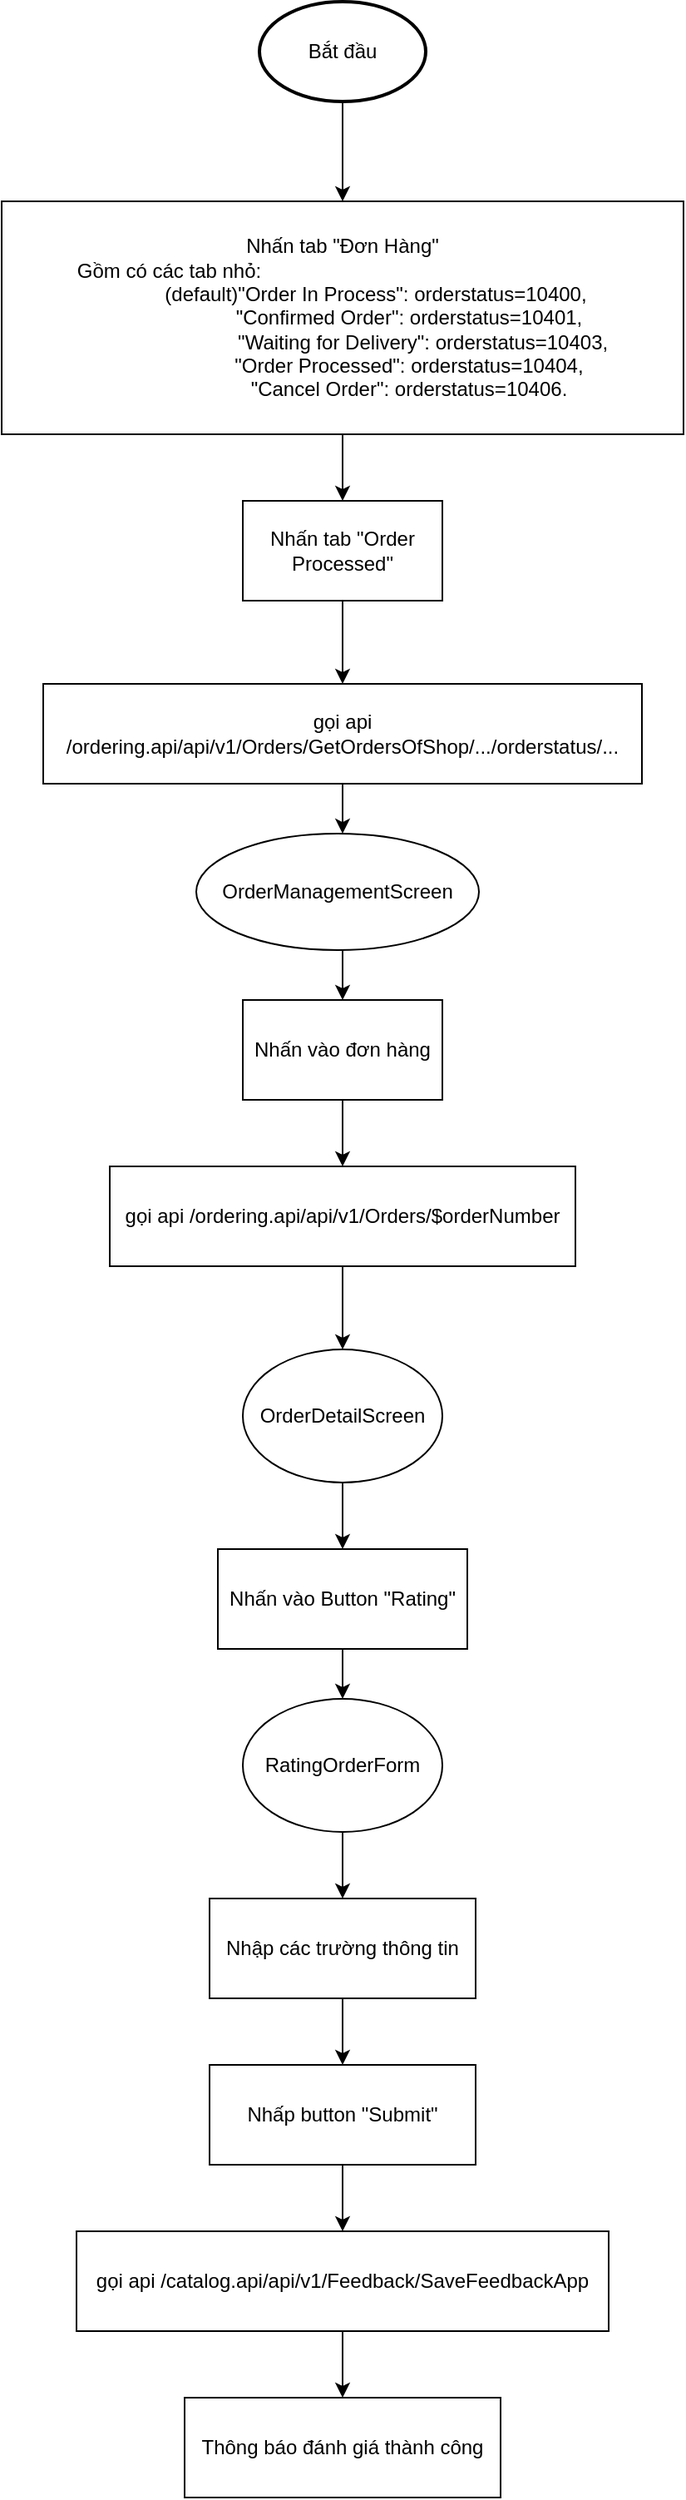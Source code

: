 <mxfile version="14.7.3" type="github" pages="5">
  <diagram id="C5RBs43oDa-KdzZeNtuy" name="Flowchart">
    <mxGraphModel dx="1038" dy="579" grid="1" gridSize="10" guides="1" tooltips="1" connect="1" arrows="1" fold="1" page="1" pageScale="1" pageWidth="827" pageHeight="1169" math="0" shadow="0">
      <root>
        <mxCell id="WIyWlLk6GJQsqaUBKTNV-0" />
        <mxCell id="WIyWlLk6GJQsqaUBKTNV-1" parent="WIyWlLk6GJQsqaUBKTNV-0" />
        <mxCell id="60__LU3BUfGossuBuQVd-52" style="edgeStyle=orthogonalEdgeStyle;rounded=0;orthogonalLoop=1;jettySize=auto;html=1;" parent="WIyWlLk6GJQsqaUBKTNV-1" source="60__LU3BUfGossuBuQVd-1" target="60__LU3BUfGossuBuQVd-51" edge="1">
          <mxGeometry relative="1" as="geometry">
            <mxPoint x="300" y="320" as="sourcePoint" />
          </mxGeometry>
        </mxCell>
        <mxCell id="60__LU3BUfGossuBuQVd-1" value="&lt;div&gt;&lt;span&gt;Nhấn tab &quot;Đơn Hàng&quot;&lt;/span&gt;&lt;/div&gt;&lt;div style=&quot;text-align: left&quot;&gt;&lt;span&gt;Gồm có các tab nhỏ:&amp;nbsp;&lt;/span&gt;&lt;/div&gt;&lt;blockquote style=&quot;margin: 0 0 0 40px ; border: none ; padding: 0px&quot;&gt;&lt;div style=&quot;text-align: center&quot;&gt;(default)&quot;Order In Process&quot;: orderstatus=10400,&lt;/div&gt;&lt;/blockquote&gt;&lt;blockquote style=&quot;margin: 0 0 0 40px ; border: none ; padding: 0px&quot;&gt;&lt;blockquote style=&quot;margin: 0 0 0 40px ; border: none ; padding: 0px&quot;&gt;&lt;span&gt;&quot;Confirmed Order&quot;:&amp;nbsp;&lt;/span&gt;&lt;span&gt;orderstatus=10401,&lt;/span&gt;&lt;/blockquote&gt;&lt;/blockquote&gt;&lt;blockquote style=&quot;margin: 0 0 0 40px ; border: none ; padding: 0px&quot;&gt;&lt;blockquote style=&quot;margin: 0 0 0 40px ; border: none ; padding: 0px&quot;&gt;&lt;span&gt;&amp;nbsp; &amp;nbsp; &amp;nbsp;&quot;Waiting for Delivery&quot;:&amp;nbsp;&lt;/span&gt;&lt;span&gt;orderstatus=10403,&lt;/span&gt;&lt;/blockquote&gt;&lt;/blockquote&gt;&lt;blockquote style=&quot;margin: 0 0 0 40px ; border: none ; padding: 0px&quot;&gt;&lt;blockquote style=&quot;margin: 0 0 0 40px ; border: none ; padding: 0px&quot;&gt;&lt;span&gt;&quot;&lt;/span&gt;Order Processed&lt;span&gt;&quot;:&amp;nbsp;&lt;/span&gt;&lt;span&gt;orderstatus=10404,&lt;/span&gt;&lt;br&gt;&lt;/blockquote&gt;&lt;blockquote style=&quot;margin: 0 0 0 40px ; border: none ; padding: 0px&quot;&gt;&lt;span&gt;&quot;&lt;/span&gt;Cancel Order&lt;span&gt;&quot;:&amp;nbsp;&lt;/span&gt;&lt;span&gt;orderstatus=10406.&lt;/span&gt;&lt;br&gt;&lt;/blockquote&gt;&lt;/blockquote&gt;" style="rounded=0;whiteSpace=wrap;html=1;fontSize=12;glass=0;strokeWidth=1;shadow=0;" parent="WIyWlLk6GJQsqaUBKTNV-1" vertex="1">
          <mxGeometry x="195" y="140" width="410" height="140" as="geometry" />
        </mxCell>
        <mxCell id="60__LU3BUfGossuBuQVd-2" style="edgeStyle=orthogonalEdgeStyle;rounded=0;orthogonalLoop=1;jettySize=auto;html=1;entryX=0.5;entryY=0;entryDx=0;entryDy=0;" parent="WIyWlLk6GJQsqaUBKTNV-1" source="60__LU3BUfGossuBuQVd-3" target="60__LU3BUfGossuBuQVd-1" edge="1">
          <mxGeometry relative="1" as="geometry" />
        </mxCell>
        <mxCell id="60__LU3BUfGossuBuQVd-3" value="Bắt đầu" style="strokeWidth=2;html=1;shape=mxgraph.flowchart.start_1;whiteSpace=wrap;" parent="WIyWlLk6GJQsqaUBKTNV-1" vertex="1">
          <mxGeometry x="350" y="20" width="100" height="60" as="geometry" />
        </mxCell>
        <mxCell id="60__LU3BUfGossuBuQVd-73" value="" style="edgeStyle=orthogonalEdgeStyle;rounded=0;orthogonalLoop=1;jettySize=auto;html=1;" parent="WIyWlLk6GJQsqaUBKTNV-1" source="60__LU3BUfGossuBuQVd-51" target="60__LU3BUfGossuBuQVd-69" edge="1">
          <mxGeometry relative="1" as="geometry" />
        </mxCell>
        <mxCell id="60__LU3BUfGossuBuQVd-51" value="Nhấn tab &quot;Order Processed&quot;" style="rounded=0;whiteSpace=wrap;html=1;" parent="WIyWlLk6GJQsqaUBKTNV-1" vertex="1">
          <mxGeometry x="340" y="320" width="120" height="60" as="geometry" />
        </mxCell>
        <mxCell id="60__LU3BUfGossuBuQVd-64" style="edgeStyle=orthogonalEdgeStyle;rounded=0;orthogonalLoop=1;jettySize=auto;html=1;" parent="WIyWlLk6GJQsqaUBKTNV-1" source="60__LU3BUfGossuBuQVd-72" target="60__LU3BUfGossuBuQVd-67" edge="1">
          <mxGeometry relative="1" as="geometry">
            <mxPoint x="400" y="590" as="sourcePoint" />
            <Array as="points">
              <mxPoint x="400" y="600" />
              <mxPoint x="400" y="600" />
            </Array>
          </mxGeometry>
        </mxCell>
        <mxCell id="60__LU3BUfGossuBuQVd-75" value="" style="edgeStyle=orthogonalEdgeStyle;rounded=0;orthogonalLoop=1;jettySize=auto;html=1;" parent="WIyWlLk6GJQsqaUBKTNV-1" source="60__LU3BUfGossuBuQVd-65" target="60__LU3BUfGossuBuQVd-74" edge="1">
          <mxGeometry relative="1" as="geometry" />
        </mxCell>
        <mxCell id="60__LU3BUfGossuBuQVd-65" value="OrderDetailScreen" style="ellipse;whiteSpace=wrap;html=1;rounded=0;" parent="WIyWlLk6GJQsqaUBKTNV-1" vertex="1">
          <mxGeometry x="340" y="830" width="120" height="80" as="geometry" />
        </mxCell>
        <mxCell id="60__LU3BUfGossuBuQVd-66" value="" style="edgeStyle=orthogonalEdgeStyle;rounded=0;orthogonalLoop=1;jettySize=auto;html=1;" parent="WIyWlLk6GJQsqaUBKTNV-1" source="60__LU3BUfGossuBuQVd-67" target="60__LU3BUfGossuBuQVd-71" edge="1">
          <mxGeometry relative="1" as="geometry" />
        </mxCell>
        <mxCell id="60__LU3BUfGossuBuQVd-67" value="Nhấn vào đơn hàng" style="rounded=0;whiteSpace=wrap;html=1;" parent="WIyWlLk6GJQsqaUBKTNV-1" vertex="1">
          <mxGeometry x="340" y="620" width="120" height="60" as="geometry" />
        </mxCell>
        <mxCell id="60__LU3BUfGossuBuQVd-68" value="" style="edgeStyle=orthogonalEdgeStyle;rounded=0;orthogonalLoop=1;jettySize=auto;html=1;" parent="WIyWlLk6GJQsqaUBKTNV-1" source="60__LU3BUfGossuBuQVd-69" target="60__LU3BUfGossuBuQVd-72" edge="1">
          <mxGeometry relative="1" as="geometry">
            <mxPoint x="400" y="530" as="targetPoint" />
            <Array as="points">
              <mxPoint x="400" y="560" />
            </Array>
          </mxGeometry>
        </mxCell>
        <mxCell id="60__LU3BUfGossuBuQVd-69" value="gọi api /ordering.api/api/v1/Orders/GetOrdersOfShop/.../orderstatus/..." style="rounded=0;whiteSpace=wrap;html=1;" parent="WIyWlLk6GJQsqaUBKTNV-1" vertex="1">
          <mxGeometry x="220" y="430" width="360" height="60" as="geometry" />
        </mxCell>
        <mxCell id="60__LU3BUfGossuBuQVd-70" value="" style="edgeStyle=orthogonalEdgeStyle;rounded=0;orthogonalLoop=1;jettySize=auto;html=1;" parent="WIyWlLk6GJQsqaUBKTNV-1" source="60__LU3BUfGossuBuQVd-71" target="60__LU3BUfGossuBuQVd-65" edge="1">
          <mxGeometry relative="1" as="geometry" />
        </mxCell>
        <mxCell id="60__LU3BUfGossuBuQVd-71" value="gọi api&amp;nbsp;/ordering.api/api/v1/Orders/$orderNumber" style="rounded=0;whiteSpace=wrap;html=1;" parent="WIyWlLk6GJQsqaUBKTNV-1" vertex="1">
          <mxGeometry x="260" y="720" width="280" height="60" as="geometry" />
        </mxCell>
        <mxCell id="60__LU3BUfGossuBuQVd-72" value="OrderManagementScreen" style="ellipse;whiteSpace=wrap;html=1;rounded=0;" parent="WIyWlLk6GJQsqaUBKTNV-1" vertex="1">
          <mxGeometry x="312" y="520" width="170" height="70" as="geometry" />
        </mxCell>
        <mxCell id="60__LU3BUfGossuBuQVd-77" value="" style="edgeStyle=orthogonalEdgeStyle;rounded=0;orthogonalLoop=1;jettySize=auto;html=1;" parent="WIyWlLk6GJQsqaUBKTNV-1" source="60__LU3BUfGossuBuQVd-74" target="60__LU3BUfGossuBuQVd-76" edge="1">
          <mxGeometry relative="1" as="geometry" />
        </mxCell>
        <mxCell id="60__LU3BUfGossuBuQVd-74" value="Nhấn vào Button &quot;Rating&quot;" style="rounded=0;whiteSpace=wrap;html=1;" parent="WIyWlLk6GJQsqaUBKTNV-1" vertex="1">
          <mxGeometry x="325" y="950" width="150" height="60" as="geometry" />
        </mxCell>
        <mxCell id="60__LU3BUfGossuBuQVd-79" value="" style="edgeStyle=orthogonalEdgeStyle;rounded=0;orthogonalLoop=1;jettySize=auto;html=1;" parent="WIyWlLk6GJQsqaUBKTNV-1" source="60__LU3BUfGossuBuQVd-76" target="60__LU3BUfGossuBuQVd-78" edge="1">
          <mxGeometry relative="1" as="geometry" />
        </mxCell>
        <mxCell id="60__LU3BUfGossuBuQVd-76" value="RatingOrderForm" style="ellipse;whiteSpace=wrap;html=1;rounded=0;" parent="WIyWlLk6GJQsqaUBKTNV-1" vertex="1">
          <mxGeometry x="340" y="1040" width="120" height="80" as="geometry" />
        </mxCell>
        <mxCell id="60__LU3BUfGossuBuQVd-81" value="" style="edgeStyle=orthogonalEdgeStyle;rounded=0;orthogonalLoop=1;jettySize=auto;html=1;" parent="WIyWlLk6GJQsqaUBKTNV-1" source="60__LU3BUfGossuBuQVd-78" target="60__LU3BUfGossuBuQVd-80" edge="1">
          <mxGeometry relative="1" as="geometry" />
        </mxCell>
        <mxCell id="60__LU3BUfGossuBuQVd-78" value="Nhập các trường thông tin" style="rounded=0;whiteSpace=wrap;html=1;" parent="WIyWlLk6GJQsqaUBKTNV-1" vertex="1">
          <mxGeometry x="320" y="1160" width="160" height="60" as="geometry" />
        </mxCell>
        <mxCell id="60__LU3BUfGossuBuQVd-83" value="" style="edgeStyle=orthogonalEdgeStyle;rounded=0;orthogonalLoop=1;jettySize=auto;html=1;" parent="WIyWlLk6GJQsqaUBKTNV-1" source="60__LU3BUfGossuBuQVd-80" target="60__LU3BUfGossuBuQVd-82" edge="1">
          <mxGeometry relative="1" as="geometry" />
        </mxCell>
        <mxCell id="60__LU3BUfGossuBuQVd-80" value="Nhấp button &quot;Submit&quot;" style="rounded=0;whiteSpace=wrap;html=1;" parent="WIyWlLk6GJQsqaUBKTNV-1" vertex="1">
          <mxGeometry x="320" y="1260" width="160" height="60" as="geometry" />
        </mxCell>
        <mxCell id="J65CbOhysvYxfeT4PARO-1" value="" style="edgeStyle=orthogonalEdgeStyle;rounded=0;orthogonalLoop=1;jettySize=auto;html=1;" parent="WIyWlLk6GJQsqaUBKTNV-1" source="60__LU3BUfGossuBuQVd-82" target="J65CbOhysvYxfeT4PARO-2" edge="1">
          <mxGeometry relative="1" as="geometry">
            <mxPoint x="400" y="1460" as="targetPoint" />
          </mxGeometry>
        </mxCell>
        <mxCell id="60__LU3BUfGossuBuQVd-82" value="&lt;span&gt;gọi api&amp;nbsp;&lt;/span&gt;&lt;span&gt;/catalog.api/api/v1/Feedback/SaveFeedbackApp&lt;/span&gt;" style="rounded=0;whiteSpace=wrap;html=1;" parent="WIyWlLk6GJQsqaUBKTNV-1" vertex="1">
          <mxGeometry x="240" y="1360" width="320" height="60" as="geometry" />
        </mxCell>
        <mxCell id="J65CbOhysvYxfeT4PARO-2" value="Thông báo đánh giá thành công" style="rounded=0;whiteSpace=wrap;html=1;" parent="WIyWlLk6GJQsqaUBKTNV-1" vertex="1">
          <mxGeometry x="305" y="1460" width="190" height="60" as="geometry" />
        </mxCell>
      </root>
    </mxGraphModel>
  </diagram>
  <diagram id="l6bDCCdzM5hJF1AN1eoc" name="Order In Process">
    <mxGraphModel dx="1038" dy="579" grid="1" gridSize="10" guides="1" tooltips="1" connect="1" arrows="1" fold="1" page="1" pageScale="1" pageWidth="850" pageHeight="1100" math="0" shadow="0">
      <root>
        <mxCell id="thpWSUZuYwKy-XoUUXaO-0" />
        <mxCell id="thpWSUZuYwKy-XoUUXaO-1" parent="thpWSUZuYwKy-XoUUXaO-0" />
        <mxCell id="thpWSUZuYwKy-XoUUXaO-2" value="User" style="shape=umlLifeline;perimeter=lifelinePerimeter;container=1;collapsible=0;recursiveResize=0;rounded=0;shadow=0;strokeWidth=1;fillColor=#d5e8d4;strokeColor=#82b366;" parent="thpWSUZuYwKy-XoUUXaO-1" vertex="1">
          <mxGeometry x="80" y="80" width="100" height="400" as="geometry" />
        </mxCell>
        <mxCell id="thpWSUZuYwKy-XoUUXaO-3" value="" style="points=[];perimeter=orthogonalPerimeter;rounded=0;shadow=0;strokeWidth=1;fillColor=#d5e8d4;strokeColor=#82b366;" parent="thpWSUZuYwKy-XoUUXaO-2" vertex="1">
          <mxGeometry x="45" y="40" width="10" height="360" as="geometry" />
        </mxCell>
        <mxCell id="thpWSUZuYwKy-XoUUXaO-4" value="GUI" style="shape=umlLifeline;perimeter=lifelinePerimeter;container=1;collapsible=0;recursiveResize=0;rounded=0;shadow=0;strokeWidth=1;fillColor=#d5e8d4;strokeColor=#82b366;" parent="thpWSUZuYwKy-XoUUXaO-1" vertex="1">
          <mxGeometry x="420" y="80" width="100" height="400" as="geometry" />
        </mxCell>
        <mxCell id="thpWSUZuYwKy-XoUUXaO-5" value="" style="points=[];perimeter=orthogonalPerimeter;rounded=0;shadow=0;strokeWidth=1;fillColor=#d5e8d4;strokeColor=#82b366;" parent="thpWSUZuYwKy-XoUUXaO-4" vertex="1">
          <mxGeometry x="45" y="40" width="10" height="360" as="geometry" />
        </mxCell>
        <mxCell id="thpWSUZuYwKy-XoUUXaO-6" value="Server" style="shape=umlLifeline;perimeter=lifelinePerimeter;container=1;collapsible=0;recursiveResize=0;rounded=0;shadow=0;strokeWidth=1;fillColor=#d5e8d4;strokeColor=#82b366;" parent="thpWSUZuYwKy-XoUUXaO-1" vertex="1">
          <mxGeometry x="830" y="80" width="100" height="400" as="geometry" />
        </mxCell>
        <mxCell id="thpWSUZuYwKy-XoUUXaO-7" value="" style="points=[];perimeter=orthogonalPerimeter;rounded=0;shadow=0;strokeWidth=1;fillColor=#d5e8d4;strokeColor=#82b366;" parent="thpWSUZuYwKy-XoUUXaO-6" vertex="1">
          <mxGeometry x="45" y="40" width="10" height="360" as="geometry" />
        </mxCell>
        <mxCell id="thpWSUZuYwKy-XoUUXaO-8" value="Server kiểm tra và lấy dữ liệu" style="endArrow=block;dashed=1;endFill=0;endSize=12;html=1;" parent="thpWSUZuYwKy-XoUUXaO-6" source="thpWSUZuYwKy-XoUUXaO-7" target="thpWSUZuYwKy-XoUUXaO-7" edge="1">
          <mxGeometry x="-0.286" y="11" width="160" relative="1" as="geometry">
            <mxPoint x="100" y="160" as="sourcePoint" />
            <mxPoint x="260" y="160" as="targetPoint" />
            <Array as="points">
              <mxPoint x="85" y="140" />
              <mxPoint x="130" y="140" />
              <mxPoint x="130" y="200" />
              <mxPoint x="95" y="200" />
            </Array>
            <mxPoint x="-6" y="-10" as="offset" />
          </mxGeometry>
        </mxCell>
        <mxCell id="thpWSUZuYwKy-XoUUXaO-9" value="Nhấp vào tab Đơn Hàng" style="html=1;verticalAlign=bottom;endArrow=block;" parent="thpWSUZuYwKy-XoUUXaO-1" source="thpWSUZuYwKy-XoUUXaO-3" target="thpWSUZuYwKy-XoUUXaO-5" edge="1">
          <mxGeometry width="80" relative="1" as="geometry">
            <mxPoint x="170" y="160" as="sourcePoint" />
            <mxPoint x="250" y="160" as="targetPoint" />
            <Array as="points">
              <mxPoint x="280" y="140" />
            </Array>
          </mxGeometry>
        </mxCell>
        <mxCell id="thpWSUZuYwKy-XoUUXaO-10" value="&lt;span style=&quot;font-size: 12px ; background-color: rgb(248 , 249 , 250)&quot;&gt;gọi api /ordering.api/api/v1/Orders/GetOrdersOfShop/.../10400/...&lt;/span&gt;" style="endArrow=block;dashed=1;endFill=0;endSize=12;html=1;" parent="thpWSUZuYwKy-XoUUXaO-1" source="thpWSUZuYwKy-XoUUXaO-5" target="thpWSUZuYwKy-XoUUXaO-6" edge="1">
          <mxGeometry x="-0.033" y="10" width="160" relative="1" as="geometry">
            <mxPoint x="340" y="300" as="sourcePoint" />
            <mxPoint x="500" y="300" as="targetPoint" />
            <Array as="points">
              <mxPoint x="490" y="190" />
              <mxPoint x="570" y="190" />
            </Array>
            <mxPoint as="offset" />
          </mxGeometry>
        </mxCell>
        <mxCell id="thpWSUZuYwKy-XoUUXaO-11" value="Thành công?" style="shape=rhombus;perimeter=rhombusPerimeter;whiteSpace=wrap;html=1;align=center;" parent="thpWSUZuYwKy-XoUUXaO-1" vertex="1">
          <mxGeometry x="580" y="320" width="120" height="60" as="geometry" />
        </mxCell>
        <mxCell id="thpWSUZuYwKy-XoUUXaO-12" value="Xử lý thông tin trả về" style="endArrow=block;dashed=1;endFill=0;endSize=12;html=1;entryX=0.5;entryY=0;entryDx=0;entryDy=0;" parent="thpWSUZuYwKy-XoUUXaO-1" source="thpWSUZuYwKy-XoUUXaO-7" target="thpWSUZuYwKy-XoUUXaO-11" edge="1">
          <mxGeometry y="-10" width="160" relative="1" as="geometry">
            <mxPoint x="410" y="280" as="sourcePoint" />
            <mxPoint x="570" y="280" as="targetPoint" />
            <Array as="points">
              <mxPoint x="640" y="280" />
            </Array>
            <mxPoint as="offset" />
          </mxGeometry>
        </mxCell>
        <mxCell id="thpWSUZuYwKy-XoUUXaO-13" value="false" style="endArrow=block;dashed=1;endFill=0;endSize=12;html=1;exitX=0;exitY=0.5;exitDx=0;exitDy=0;" parent="thpWSUZuYwKy-XoUUXaO-1" source="thpWSUZuYwKy-XoUUXaO-11" target="thpWSUZuYwKy-XoUUXaO-5" edge="1">
          <mxGeometry x="-0.067" y="-10" width="160" relative="1" as="geometry">
            <mxPoint x="410" y="280" as="sourcePoint" />
            <mxPoint x="420" y="340" as="targetPoint" />
            <mxPoint as="offset" />
          </mxGeometry>
        </mxCell>
        <mxCell id="thpWSUZuYwKy-XoUUXaO-14" value="Thông báo lỗi rõ ràng cho người dùng" style="endArrow=block;dashed=1;endFill=0;endSize=12;html=1;" parent="thpWSUZuYwKy-XoUUXaO-1" source="thpWSUZuYwKy-XoUUXaO-4" target="thpWSUZuYwKy-XoUUXaO-3" edge="1">
          <mxGeometry x="-0.003" y="-13" width="160" relative="1" as="geometry">
            <mxPoint x="410" y="280" as="sourcePoint" />
            <mxPoint x="570" y="280" as="targetPoint" />
            <Array as="points">
              <mxPoint x="330" y="350" />
              <mxPoint x="290" y="350" />
            </Array>
            <mxPoint as="offset" />
          </mxGeometry>
        </mxCell>
        <mxCell id="thpWSUZuYwKy-XoUUXaO-15" value="true" style="endArrow=block;dashed=1;endFill=0;endSize=12;html=1;exitX=0.5;exitY=1;exitDx=0;exitDy=0;" parent="thpWSUZuYwKy-XoUUXaO-1" source="thpWSUZuYwKy-XoUUXaO-11" target="thpWSUZuYwKy-XoUUXaO-5" edge="1">
          <mxGeometry x="0.045" y="-10" width="160" relative="1" as="geometry">
            <mxPoint x="410" y="280" as="sourcePoint" />
            <mxPoint x="410" y="470" as="targetPoint" />
            <Array as="points">
              <mxPoint x="640" y="470" />
            </Array>
            <mxPoint as="offset" />
          </mxGeometry>
        </mxCell>
        <mxCell id="thpWSUZuYwKy-XoUUXaO-16" value="&lt;font style=&quot;font-size: 10px&quot;&gt;Hiển thị danh sách đơn hàng&lt;/font&gt;" style="endArrow=block;dashed=1;endFill=0;endSize=12;html=1;" parent="thpWSUZuYwKy-XoUUXaO-1" source="thpWSUZuYwKy-XoUUXaO-5" target="thpWSUZuYwKy-XoUUXaO-2" edge="1">
          <mxGeometry x="-0.021" y="-10" width="160" relative="1" as="geometry">
            <mxPoint x="395.33" y="450" as="sourcePoint" />
            <mxPoint x="130" y="450" as="targetPoint" />
            <Array as="points">
              <mxPoint x="310" y="470" />
              <mxPoint x="200" y="470" />
              <mxPoint x="160" y="470" />
            </Array>
            <mxPoint as="offset" />
          </mxGeometry>
        </mxCell>
        <mxCell id="QCbLzboY1TzgWWKn6o86-0" value="Nhấp vào tab&amp;nbsp;&lt;span style=&quot;font-size: 12px ; background-color: rgb(248 , 249 , 250)&quot;&gt;&quot;Order In Process&quot;&lt;/span&gt;" style="html=1;verticalAlign=bottom;endArrow=block;" parent="thpWSUZuYwKy-XoUUXaO-1" source="thpWSUZuYwKy-XoUUXaO-3" target="thpWSUZuYwKy-XoUUXaO-5" edge="1">
          <mxGeometry width="80" relative="1" as="geometry">
            <mxPoint x="145" y="200" as="sourcePoint" />
            <mxPoint x="475" y="200" as="targetPoint" />
            <Array as="points">
              <mxPoint x="290" y="170" />
            </Array>
          </mxGeometry>
        </mxCell>
      </root>
    </mxGraphModel>
  </diagram>
  <diagram id="s_f-_WZm-xjV6e-lLdam" name="Order Processed">
    <mxGraphModel dx="1038" dy="579" grid="1" gridSize="10" guides="1" tooltips="1" connect="1" arrows="1" fold="1" page="1" pageScale="1" pageWidth="850" pageHeight="1100" math="0" shadow="0">
      <root>
        <mxCell id="M3zk_507HKzq0nRLaG1e-0" />
        <mxCell id="M3zk_507HKzq0nRLaG1e-1" parent="M3zk_507HKzq0nRLaG1e-0" />
        <mxCell id="M3zk_507HKzq0nRLaG1e-2" value="User" style="shape=umlLifeline;perimeter=lifelinePerimeter;container=1;collapsible=0;recursiveResize=0;rounded=0;shadow=0;strokeWidth=1;fillColor=#d5e8d4;strokeColor=#82b366;" parent="M3zk_507HKzq0nRLaG1e-1" vertex="1">
          <mxGeometry x="80" y="80" width="100" height="400" as="geometry" />
        </mxCell>
        <mxCell id="M3zk_507HKzq0nRLaG1e-3" value="" style="points=[];perimeter=orthogonalPerimeter;rounded=0;shadow=0;strokeWidth=1;fillColor=#d5e8d4;strokeColor=#82b366;" parent="M3zk_507HKzq0nRLaG1e-2" vertex="1">
          <mxGeometry x="45" y="40" width="10" height="360" as="geometry" />
        </mxCell>
        <mxCell id="M3zk_507HKzq0nRLaG1e-4" value="GUI" style="shape=umlLifeline;perimeter=lifelinePerimeter;container=1;collapsible=0;recursiveResize=0;rounded=0;shadow=0;strokeWidth=1;fillColor=#d5e8d4;strokeColor=#82b366;" parent="M3zk_507HKzq0nRLaG1e-1" vertex="1">
          <mxGeometry x="420" y="80" width="100" height="400" as="geometry" />
        </mxCell>
        <mxCell id="M3zk_507HKzq0nRLaG1e-5" value="" style="points=[];perimeter=orthogonalPerimeter;rounded=0;shadow=0;strokeWidth=1;fillColor=#d5e8d4;strokeColor=#82b366;" parent="M3zk_507HKzq0nRLaG1e-4" vertex="1">
          <mxGeometry x="45" y="40" width="10" height="360" as="geometry" />
        </mxCell>
        <mxCell id="M3zk_507HKzq0nRLaG1e-6" value="Server" style="shape=umlLifeline;perimeter=lifelinePerimeter;container=1;collapsible=0;recursiveResize=0;rounded=0;shadow=0;strokeWidth=1;fillColor=#d5e8d4;strokeColor=#82b366;" parent="M3zk_507HKzq0nRLaG1e-1" vertex="1">
          <mxGeometry x="830" y="80" width="100" height="400" as="geometry" />
        </mxCell>
        <mxCell id="M3zk_507HKzq0nRLaG1e-7" value="" style="points=[];perimeter=orthogonalPerimeter;rounded=0;shadow=0;strokeWidth=1;fillColor=#d5e8d4;strokeColor=#82b366;" parent="M3zk_507HKzq0nRLaG1e-6" vertex="1">
          <mxGeometry x="45" y="40" width="10" height="360" as="geometry" />
        </mxCell>
        <mxCell id="M3zk_507HKzq0nRLaG1e-8" value="Server kiểm tra và lấy dữ liệu" style="endArrow=block;dashed=1;endFill=0;endSize=12;html=1;" parent="M3zk_507HKzq0nRLaG1e-6" source="M3zk_507HKzq0nRLaG1e-7" target="M3zk_507HKzq0nRLaG1e-7" edge="1">
          <mxGeometry x="-0.286" y="11" width="160" relative="1" as="geometry">
            <mxPoint x="100" y="160" as="sourcePoint" />
            <mxPoint x="260" y="160" as="targetPoint" />
            <Array as="points">
              <mxPoint x="85" y="140" />
              <mxPoint x="130" y="140" />
              <mxPoint x="130" y="200" />
              <mxPoint x="95" y="200" />
            </Array>
            <mxPoint x="-6" y="-10" as="offset" />
          </mxGeometry>
        </mxCell>
        <mxCell id="M3zk_507HKzq0nRLaG1e-9" value="Nhấp vào tab Đơn Hàng" style="html=1;verticalAlign=bottom;endArrow=block;" parent="M3zk_507HKzq0nRLaG1e-1" source="M3zk_507HKzq0nRLaG1e-3" target="M3zk_507HKzq0nRLaG1e-5" edge="1">
          <mxGeometry width="80" relative="1" as="geometry">
            <mxPoint x="170" y="160" as="sourcePoint" />
            <mxPoint x="250" y="160" as="targetPoint" />
            <Array as="points">
              <mxPoint x="280" y="140" />
            </Array>
          </mxGeometry>
        </mxCell>
        <mxCell id="M3zk_507HKzq0nRLaG1e-10" value="&lt;span style=&quot;font-size: 12px ; background-color: rgb(248 , 249 , 250)&quot;&gt;gọi api /ordering.api/api/v1/Orders/GetOrdersOfShop/.../10404/...&lt;/span&gt;" style="endArrow=block;dashed=1;endFill=0;endSize=12;html=1;" parent="M3zk_507HKzq0nRLaG1e-1" source="M3zk_507HKzq0nRLaG1e-5" target="M3zk_507HKzq0nRLaG1e-6" edge="1">
          <mxGeometry x="-0.033" y="10" width="160" relative="1" as="geometry">
            <mxPoint x="340" y="300" as="sourcePoint" />
            <mxPoint x="500" y="300" as="targetPoint" />
            <Array as="points">
              <mxPoint x="490" y="190" />
              <mxPoint x="570" y="190" />
            </Array>
            <mxPoint as="offset" />
          </mxGeometry>
        </mxCell>
        <mxCell id="M3zk_507HKzq0nRLaG1e-11" value="Thành công?" style="shape=rhombus;perimeter=rhombusPerimeter;whiteSpace=wrap;html=1;align=center;" parent="M3zk_507HKzq0nRLaG1e-1" vertex="1">
          <mxGeometry x="580" y="320" width="120" height="60" as="geometry" />
        </mxCell>
        <mxCell id="M3zk_507HKzq0nRLaG1e-12" value="Xử lý thông tin trả về" style="endArrow=block;dashed=1;endFill=0;endSize=12;html=1;entryX=0.5;entryY=0;entryDx=0;entryDy=0;" parent="M3zk_507HKzq0nRLaG1e-1" source="M3zk_507HKzq0nRLaG1e-7" target="M3zk_507HKzq0nRLaG1e-11" edge="1">
          <mxGeometry y="-10" width="160" relative="1" as="geometry">
            <mxPoint x="410" y="280" as="sourcePoint" />
            <mxPoint x="570" y="280" as="targetPoint" />
            <Array as="points">
              <mxPoint x="640" y="280" />
            </Array>
            <mxPoint as="offset" />
          </mxGeometry>
        </mxCell>
        <mxCell id="M3zk_507HKzq0nRLaG1e-13" value="false" style="endArrow=block;dashed=1;endFill=0;endSize=12;html=1;exitX=0;exitY=0.5;exitDx=0;exitDy=0;" parent="M3zk_507HKzq0nRLaG1e-1" source="M3zk_507HKzq0nRLaG1e-11" target="M3zk_507HKzq0nRLaG1e-5" edge="1">
          <mxGeometry x="-0.067" y="-10" width="160" relative="1" as="geometry">
            <mxPoint x="410" y="280" as="sourcePoint" />
            <mxPoint x="420" y="340" as="targetPoint" />
            <mxPoint as="offset" />
          </mxGeometry>
        </mxCell>
        <mxCell id="M3zk_507HKzq0nRLaG1e-14" value="Thông báo lỗi rõ ràng cho người dùng" style="endArrow=block;dashed=1;endFill=0;endSize=12;html=1;" parent="M3zk_507HKzq0nRLaG1e-1" source="M3zk_507HKzq0nRLaG1e-4" target="M3zk_507HKzq0nRLaG1e-3" edge="1">
          <mxGeometry x="-0.003" y="-13" width="160" relative="1" as="geometry">
            <mxPoint x="410" y="280" as="sourcePoint" />
            <mxPoint x="570" y="280" as="targetPoint" />
            <Array as="points">
              <mxPoint x="330" y="350" />
              <mxPoint x="290" y="350" />
            </Array>
            <mxPoint as="offset" />
          </mxGeometry>
        </mxCell>
        <mxCell id="M3zk_507HKzq0nRLaG1e-15" value="true" style="endArrow=block;dashed=1;endFill=0;endSize=12;html=1;exitX=0.5;exitY=1;exitDx=0;exitDy=0;" parent="M3zk_507HKzq0nRLaG1e-1" source="M3zk_507HKzq0nRLaG1e-11" target="M3zk_507HKzq0nRLaG1e-5" edge="1">
          <mxGeometry x="0.045" y="-10" width="160" relative="1" as="geometry">
            <mxPoint x="410" y="280" as="sourcePoint" />
            <mxPoint x="410" y="470" as="targetPoint" />
            <Array as="points">
              <mxPoint x="640" y="470" />
            </Array>
            <mxPoint as="offset" />
          </mxGeometry>
        </mxCell>
        <mxCell id="M3zk_507HKzq0nRLaG1e-16" value="&lt;font style=&quot;font-size: 10px&quot;&gt;Hiển thị danh sách đơn hàng&lt;/font&gt;" style="endArrow=block;dashed=1;endFill=0;endSize=12;html=1;" parent="M3zk_507HKzq0nRLaG1e-1" source="M3zk_507HKzq0nRLaG1e-5" target="M3zk_507HKzq0nRLaG1e-2" edge="1">
          <mxGeometry x="-0.021" y="-10" width="160" relative="1" as="geometry">
            <mxPoint x="395.33" y="450" as="sourcePoint" />
            <mxPoint x="130" y="450" as="targetPoint" />
            <Array as="points">
              <mxPoint x="310" y="470" />
              <mxPoint x="200" y="470" />
              <mxPoint x="160" y="470" />
            </Array>
            <mxPoint as="offset" />
          </mxGeometry>
        </mxCell>
        <mxCell id="M3zk_507HKzq0nRLaG1e-17" value="Nhấp vào tab&amp;nbsp;&lt;span style=&quot;font-size: 12px ; background-color: rgb(248 , 249 , 250)&quot;&gt;&quot;&lt;/span&gt;&lt;span style=&quot;font-size: 12px ; background-color: rgb(248 , 249 , 250)&quot;&gt;Order Processed&lt;/span&gt;&lt;span style=&quot;font-size: 12px ; background-color: rgb(248 , 249 , 250)&quot;&gt;&quot;&lt;/span&gt;" style="html=1;verticalAlign=bottom;endArrow=block;" parent="M3zk_507HKzq0nRLaG1e-1" source="M3zk_507HKzq0nRLaG1e-3" target="M3zk_507HKzq0nRLaG1e-5" edge="1">
          <mxGeometry width="80" relative="1" as="geometry">
            <mxPoint x="145" y="200" as="sourcePoint" />
            <mxPoint x="475" y="200" as="targetPoint" />
            <Array as="points">
              <mxPoint x="290" y="170" />
            </Array>
          </mxGeometry>
        </mxCell>
      </root>
    </mxGraphModel>
  </diagram>
  <diagram id="fIWMUqOB0JCsjsssPcq_" name="Order Detail">
    <mxGraphModel dx="1038" dy="579" grid="1" gridSize="10" guides="1" tooltips="1" connect="1" arrows="1" fold="1" page="1" pageScale="1" pageWidth="850" pageHeight="1100" math="0" shadow="0">
      <root>
        <mxCell id="pPKit704X6Oe5V32dQ0P-0" />
        <mxCell id="pPKit704X6Oe5V32dQ0P-1" parent="pPKit704X6Oe5V32dQ0P-0" />
        <mxCell id="DamH_96mi-0qgbdYlBiK-0" value="User" style="shape=umlLifeline;perimeter=lifelinePerimeter;container=1;collapsible=0;recursiveResize=0;rounded=0;shadow=0;strokeWidth=1;fillColor=#d5e8d4;strokeColor=#82b366;" parent="pPKit704X6Oe5V32dQ0P-1" vertex="1">
          <mxGeometry x="80" y="80" width="100" height="400" as="geometry" />
        </mxCell>
        <mxCell id="DamH_96mi-0qgbdYlBiK-1" value="" style="points=[];perimeter=orthogonalPerimeter;rounded=0;shadow=0;strokeWidth=1;fillColor=#d5e8d4;strokeColor=#82b366;" parent="DamH_96mi-0qgbdYlBiK-0" vertex="1">
          <mxGeometry x="45" y="40" width="10" height="360" as="geometry" />
        </mxCell>
        <mxCell id="DamH_96mi-0qgbdYlBiK-2" value="GUI" style="shape=umlLifeline;perimeter=lifelinePerimeter;container=1;collapsible=0;recursiveResize=0;rounded=0;shadow=0;strokeWidth=1;fillColor=#d5e8d4;strokeColor=#82b366;" parent="pPKit704X6Oe5V32dQ0P-1" vertex="1">
          <mxGeometry x="420" y="80" width="100" height="400" as="geometry" />
        </mxCell>
        <mxCell id="DamH_96mi-0qgbdYlBiK-3" value="" style="points=[];perimeter=orthogonalPerimeter;rounded=0;shadow=0;strokeWidth=1;fillColor=#d5e8d4;strokeColor=#82b366;" parent="DamH_96mi-0qgbdYlBiK-2" vertex="1">
          <mxGeometry x="45" y="40" width="10" height="360" as="geometry" />
        </mxCell>
        <mxCell id="DamH_96mi-0qgbdYlBiK-4" value="Server" style="shape=umlLifeline;perimeter=lifelinePerimeter;container=1;collapsible=0;recursiveResize=0;rounded=0;shadow=0;strokeWidth=1;fillColor=#d5e8d4;strokeColor=#82b366;" parent="pPKit704X6Oe5V32dQ0P-1" vertex="1">
          <mxGeometry x="830" y="80" width="100" height="400" as="geometry" />
        </mxCell>
        <mxCell id="DamH_96mi-0qgbdYlBiK-5" value="" style="points=[];perimeter=orthogonalPerimeter;rounded=0;shadow=0;strokeWidth=1;fillColor=#d5e8d4;strokeColor=#82b366;" parent="DamH_96mi-0qgbdYlBiK-4" vertex="1">
          <mxGeometry x="45" y="40" width="10" height="360" as="geometry" />
        </mxCell>
        <mxCell id="DamH_96mi-0qgbdYlBiK-6" value="Server kiểm tra và lấy dữ liệu" style="endArrow=block;dashed=1;endFill=0;endSize=12;html=1;" parent="DamH_96mi-0qgbdYlBiK-4" source="DamH_96mi-0qgbdYlBiK-5" target="DamH_96mi-0qgbdYlBiK-5" edge="1">
          <mxGeometry x="-0.286" y="11" width="160" relative="1" as="geometry">
            <mxPoint x="100" y="160" as="sourcePoint" />
            <mxPoint x="260" y="160" as="targetPoint" />
            <Array as="points">
              <mxPoint x="85" y="140" />
              <mxPoint x="130" y="140" />
              <mxPoint x="130" y="200" />
              <mxPoint x="95" y="200" />
            </Array>
            <mxPoint x="-6" y="-10" as="offset" />
          </mxGeometry>
        </mxCell>
        <mxCell id="DamH_96mi-0qgbdYlBiK-7" value="Nhấp vào Đơn Hàng" style="html=1;verticalAlign=bottom;endArrow=block;" parent="pPKit704X6Oe5V32dQ0P-1" source="DamH_96mi-0qgbdYlBiK-1" target="DamH_96mi-0qgbdYlBiK-3" edge="1">
          <mxGeometry width="80" relative="1" as="geometry">
            <mxPoint x="170" y="160" as="sourcePoint" />
            <mxPoint x="250" y="160" as="targetPoint" />
            <Array as="points">
              <mxPoint x="280" y="160" />
            </Array>
          </mxGeometry>
        </mxCell>
        <mxCell id="DamH_96mi-0qgbdYlBiK-8" value="&lt;span style=&quot;font-size: 12px ; background-color: rgb(248 , 249 , 250)&quot;&gt;gọi api&amp;nbsp;/ordering.api/api/v1/Orders/$orderNumber&lt;/span&gt;" style="endArrow=block;dashed=1;endFill=0;endSize=12;html=1;" parent="pPKit704X6Oe5V32dQ0P-1" source="DamH_96mi-0qgbdYlBiK-3" target="DamH_96mi-0qgbdYlBiK-4" edge="1">
          <mxGeometry x="-0.033" y="10" width="160" relative="1" as="geometry">
            <mxPoint x="340" y="300" as="sourcePoint" />
            <mxPoint x="500" y="300" as="targetPoint" />
            <Array as="points">
              <mxPoint x="490" y="190" />
              <mxPoint x="570" y="190" />
            </Array>
            <mxPoint as="offset" />
          </mxGeometry>
        </mxCell>
        <mxCell id="DamH_96mi-0qgbdYlBiK-9" value="Thành công?" style="shape=rhombus;perimeter=rhombusPerimeter;whiteSpace=wrap;html=1;align=center;" parent="pPKit704X6Oe5V32dQ0P-1" vertex="1">
          <mxGeometry x="580" y="320" width="120" height="60" as="geometry" />
        </mxCell>
        <mxCell id="DamH_96mi-0qgbdYlBiK-10" value="Xử lý thông tin trả về" style="endArrow=block;dashed=1;endFill=0;endSize=12;html=1;entryX=0.5;entryY=0;entryDx=0;entryDy=0;" parent="pPKit704X6Oe5V32dQ0P-1" source="DamH_96mi-0qgbdYlBiK-5" target="DamH_96mi-0qgbdYlBiK-9" edge="1">
          <mxGeometry y="-10" width="160" relative="1" as="geometry">
            <mxPoint x="410" y="280" as="sourcePoint" />
            <mxPoint x="570" y="280" as="targetPoint" />
            <Array as="points">
              <mxPoint x="640" y="280" />
            </Array>
            <mxPoint as="offset" />
          </mxGeometry>
        </mxCell>
        <mxCell id="DamH_96mi-0qgbdYlBiK-11" value="false" style="endArrow=block;dashed=1;endFill=0;endSize=12;html=1;exitX=0;exitY=0.5;exitDx=0;exitDy=0;" parent="pPKit704X6Oe5V32dQ0P-1" source="DamH_96mi-0qgbdYlBiK-9" target="DamH_96mi-0qgbdYlBiK-3" edge="1">
          <mxGeometry x="-0.067" y="-10" width="160" relative="1" as="geometry">
            <mxPoint x="410" y="280" as="sourcePoint" />
            <mxPoint x="420" y="340" as="targetPoint" />
            <mxPoint as="offset" />
          </mxGeometry>
        </mxCell>
        <mxCell id="DamH_96mi-0qgbdYlBiK-12" value="Thông báo lỗi rõ ràng cho người dùng" style="endArrow=block;dashed=1;endFill=0;endSize=12;html=1;" parent="pPKit704X6Oe5V32dQ0P-1" source="DamH_96mi-0qgbdYlBiK-2" target="DamH_96mi-0qgbdYlBiK-1" edge="1">
          <mxGeometry x="-0.003" y="-13" width="160" relative="1" as="geometry">
            <mxPoint x="410" y="280" as="sourcePoint" />
            <mxPoint x="570" y="280" as="targetPoint" />
            <Array as="points">
              <mxPoint x="330" y="350" />
              <mxPoint x="290" y="350" />
            </Array>
            <mxPoint as="offset" />
          </mxGeometry>
        </mxCell>
        <mxCell id="DamH_96mi-0qgbdYlBiK-13" value="true" style="endArrow=block;dashed=1;endFill=0;endSize=12;html=1;exitX=0.5;exitY=1;exitDx=0;exitDy=0;" parent="pPKit704X6Oe5V32dQ0P-1" source="DamH_96mi-0qgbdYlBiK-9" target="DamH_96mi-0qgbdYlBiK-3" edge="1">
          <mxGeometry x="0.045" y="-10" width="160" relative="1" as="geometry">
            <mxPoint x="410" y="280" as="sourcePoint" />
            <mxPoint x="410" y="470" as="targetPoint" />
            <Array as="points">
              <mxPoint x="640" y="470" />
            </Array>
            <mxPoint as="offset" />
          </mxGeometry>
        </mxCell>
        <mxCell id="DamH_96mi-0qgbdYlBiK-14" value="&lt;font style=&quot;font-size: 10px&quot;&gt;Chuyển sang màn hình OrderDetailScreen&lt;/font&gt;" style="endArrow=block;dashed=1;endFill=0;endSize=12;html=1;" parent="pPKit704X6Oe5V32dQ0P-1" source="DamH_96mi-0qgbdYlBiK-3" target="DamH_96mi-0qgbdYlBiK-0" edge="1">
          <mxGeometry x="-0.021" y="-10" width="160" relative="1" as="geometry">
            <mxPoint x="395.33" y="450" as="sourcePoint" />
            <mxPoint x="130" y="450" as="targetPoint" />
            <Array as="points">
              <mxPoint x="310" y="470" />
              <mxPoint x="200" y="470" />
              <mxPoint x="160" y="470" />
            </Array>
            <mxPoint as="offset" />
          </mxGeometry>
        </mxCell>
      </root>
    </mxGraphModel>
  </diagram>
  <diagram id="LBUXBzHmErLgX1UxGi94" name="Rating">
    <mxGraphModel dx="1038" dy="579" grid="1" gridSize="10" guides="1" tooltips="1" connect="1" arrows="1" fold="1" page="1" pageScale="1" pageWidth="850" pageHeight="1100" math="0" shadow="0">
      <root>
        <mxCell id="QxQDCjkVwpZbrfp2ty9o-0" />
        <mxCell id="QxQDCjkVwpZbrfp2ty9o-1" parent="QxQDCjkVwpZbrfp2ty9o-0" />
        <mxCell id="QxQDCjkVwpZbrfp2ty9o-2" value="User" style="shape=umlLifeline;perimeter=lifelinePerimeter;container=1;collapsible=0;recursiveResize=0;rounded=0;shadow=0;strokeWidth=1;fillColor=#d5e8d4;strokeColor=#82b366;" parent="QxQDCjkVwpZbrfp2ty9o-1" vertex="1">
          <mxGeometry x="80" y="80" width="100" height="400" as="geometry" />
        </mxCell>
        <mxCell id="QxQDCjkVwpZbrfp2ty9o-3" value="" style="points=[];perimeter=orthogonalPerimeter;rounded=0;shadow=0;strokeWidth=1;fillColor=#d5e8d4;strokeColor=#82b366;" parent="QxQDCjkVwpZbrfp2ty9o-2" vertex="1">
          <mxGeometry x="45" y="40" width="10" height="360" as="geometry" />
        </mxCell>
        <mxCell id="QxQDCjkVwpZbrfp2ty9o-4" value="GUI" style="shape=umlLifeline;perimeter=lifelinePerimeter;container=1;collapsible=0;recursiveResize=0;rounded=0;shadow=0;strokeWidth=1;fillColor=#d5e8d4;strokeColor=#82b366;" parent="QxQDCjkVwpZbrfp2ty9o-1" vertex="1">
          <mxGeometry x="420" y="80" width="100" height="400" as="geometry" />
        </mxCell>
        <mxCell id="QxQDCjkVwpZbrfp2ty9o-5" value="" style="points=[];perimeter=orthogonalPerimeter;rounded=0;shadow=0;strokeWidth=1;fillColor=#d5e8d4;strokeColor=#82b366;" parent="QxQDCjkVwpZbrfp2ty9o-4" vertex="1">
          <mxGeometry x="45" y="40" width="10" height="360" as="geometry" />
        </mxCell>
        <mxCell id="QxQDCjkVwpZbrfp2ty9o-6" value="Server" style="shape=umlLifeline;perimeter=lifelinePerimeter;container=1;collapsible=0;recursiveResize=0;rounded=0;shadow=0;strokeWidth=1;fillColor=#d5e8d4;strokeColor=#82b366;" parent="QxQDCjkVwpZbrfp2ty9o-1" vertex="1">
          <mxGeometry x="830" y="80" width="100" height="400" as="geometry" />
        </mxCell>
        <mxCell id="QxQDCjkVwpZbrfp2ty9o-7" value="" style="points=[];perimeter=orthogonalPerimeter;rounded=0;shadow=0;strokeWidth=1;fillColor=#d5e8d4;strokeColor=#82b366;" parent="QxQDCjkVwpZbrfp2ty9o-6" vertex="1">
          <mxGeometry x="45" y="40" width="10" height="360" as="geometry" />
        </mxCell>
        <mxCell id="QxQDCjkVwpZbrfp2ty9o-8" value="Server lưu dữ liệu" style="endArrow=block;dashed=1;endFill=0;endSize=12;html=1;" parent="QxQDCjkVwpZbrfp2ty9o-6" source="QxQDCjkVwpZbrfp2ty9o-7" target="QxQDCjkVwpZbrfp2ty9o-7" edge="1">
          <mxGeometry x="-0.286" y="11" width="160" relative="1" as="geometry">
            <mxPoint x="100" y="160" as="sourcePoint" />
            <mxPoint x="260" y="160" as="targetPoint" />
            <Array as="points">
              <mxPoint x="85" y="140" />
              <mxPoint x="130" y="140" />
              <mxPoint x="130" y="200" />
              <mxPoint x="95" y="200" />
            </Array>
            <mxPoint x="-6" y="-10" as="offset" />
          </mxGeometry>
        </mxCell>
        <mxCell id="QxQDCjkVwpZbrfp2ty9o-9" value="Thực hiện đánh giá" style="html=1;verticalAlign=bottom;endArrow=block;" parent="QxQDCjkVwpZbrfp2ty9o-1" source="QxQDCjkVwpZbrfp2ty9o-3" target="QxQDCjkVwpZbrfp2ty9o-5" edge="1">
          <mxGeometry width="80" relative="1" as="geometry">
            <mxPoint x="170" y="160" as="sourcePoint" />
            <mxPoint x="250" y="160" as="targetPoint" />
            <Array as="points">
              <mxPoint x="280" y="160" />
            </Array>
          </mxGeometry>
        </mxCell>
        <mxCell id="QxQDCjkVwpZbrfp2ty9o-10" value="&lt;span style=&quot;font-size: 12px ; background-color: rgb(248 , 249 , 250)&quot;&gt;gọi api&amp;nbsp;&lt;/span&gt;&lt;span style=&quot;font-size: 12px&quot;&gt;/catalog.api/api/v1/Feedback/SaveFeedbackApp&lt;/span&gt;" style="endArrow=block;dashed=1;endFill=0;endSize=12;html=1;" parent="QxQDCjkVwpZbrfp2ty9o-1" source="QxQDCjkVwpZbrfp2ty9o-5" target="QxQDCjkVwpZbrfp2ty9o-6" edge="1">
          <mxGeometry x="-0.033" y="10" width="160" relative="1" as="geometry">
            <mxPoint x="340" y="300" as="sourcePoint" />
            <mxPoint x="500" y="300" as="targetPoint" />
            <Array as="points">
              <mxPoint x="490" y="190" />
              <mxPoint x="570" y="190" />
            </Array>
            <mxPoint as="offset" />
          </mxGeometry>
        </mxCell>
        <mxCell id="QxQDCjkVwpZbrfp2ty9o-11" value="Thành công?" style="shape=rhombus;perimeter=rhombusPerimeter;whiteSpace=wrap;html=1;align=center;" parent="QxQDCjkVwpZbrfp2ty9o-1" vertex="1">
          <mxGeometry x="580" y="320" width="120" height="60" as="geometry" />
        </mxCell>
        <mxCell id="QxQDCjkVwpZbrfp2ty9o-12" value="Xử lý thông tin trả về" style="endArrow=block;dashed=1;endFill=0;endSize=12;html=1;entryX=0.5;entryY=0;entryDx=0;entryDy=0;" parent="QxQDCjkVwpZbrfp2ty9o-1" source="QxQDCjkVwpZbrfp2ty9o-7" target="QxQDCjkVwpZbrfp2ty9o-11" edge="1">
          <mxGeometry y="-10" width="160" relative="1" as="geometry">
            <mxPoint x="410" y="280" as="sourcePoint" />
            <mxPoint x="570" y="280" as="targetPoint" />
            <Array as="points">
              <mxPoint x="640" y="280" />
            </Array>
            <mxPoint as="offset" />
          </mxGeometry>
        </mxCell>
        <mxCell id="QxQDCjkVwpZbrfp2ty9o-13" value="false" style="endArrow=block;dashed=1;endFill=0;endSize=12;html=1;exitX=0;exitY=0.5;exitDx=0;exitDy=0;" parent="QxQDCjkVwpZbrfp2ty9o-1" source="QxQDCjkVwpZbrfp2ty9o-11" target="QxQDCjkVwpZbrfp2ty9o-5" edge="1">
          <mxGeometry x="-0.067" y="-10" width="160" relative="1" as="geometry">
            <mxPoint x="410" y="280" as="sourcePoint" />
            <mxPoint x="420" y="340" as="targetPoint" />
            <mxPoint as="offset" />
          </mxGeometry>
        </mxCell>
        <mxCell id="QxQDCjkVwpZbrfp2ty9o-14" value="Thông báo lỗi rõ ràng cho người dùng" style="endArrow=block;dashed=1;endFill=0;endSize=12;html=1;" parent="QxQDCjkVwpZbrfp2ty9o-1" source="QxQDCjkVwpZbrfp2ty9o-4" target="QxQDCjkVwpZbrfp2ty9o-3" edge="1">
          <mxGeometry x="-0.003" y="-13" width="160" relative="1" as="geometry">
            <mxPoint x="410" y="280" as="sourcePoint" />
            <mxPoint x="570" y="280" as="targetPoint" />
            <Array as="points">
              <mxPoint x="330" y="350" />
              <mxPoint x="290" y="350" />
            </Array>
            <mxPoint as="offset" />
          </mxGeometry>
        </mxCell>
        <mxCell id="QxQDCjkVwpZbrfp2ty9o-15" value="true" style="endArrow=block;dashed=1;endFill=0;endSize=12;html=1;exitX=0.5;exitY=1;exitDx=0;exitDy=0;" parent="QxQDCjkVwpZbrfp2ty9o-1" source="QxQDCjkVwpZbrfp2ty9o-11" target="QxQDCjkVwpZbrfp2ty9o-5" edge="1">
          <mxGeometry x="0.045" y="-10" width="160" relative="1" as="geometry">
            <mxPoint x="410" y="280" as="sourcePoint" />
            <mxPoint x="410" y="470" as="targetPoint" />
            <Array as="points">
              <mxPoint x="640" y="470" />
            </Array>
            <mxPoint as="offset" />
          </mxGeometry>
        </mxCell>
        <mxCell id="QxQDCjkVwpZbrfp2ty9o-16" value="Thông báo đánh giá thành công" style="endArrow=block;dashed=1;endFill=0;endSize=12;html=1;" parent="QxQDCjkVwpZbrfp2ty9o-1" source="QxQDCjkVwpZbrfp2ty9o-5" target="QxQDCjkVwpZbrfp2ty9o-2" edge="1">
          <mxGeometry x="-0.021" y="-10" width="160" relative="1" as="geometry">
            <mxPoint x="395.33" y="450" as="sourcePoint" />
            <mxPoint x="130" y="450" as="targetPoint" />
            <Array as="points">
              <mxPoint x="310" y="470" />
              <mxPoint x="200" y="470" />
              <mxPoint x="160" y="470" />
            </Array>
            <mxPoint as="offset" />
          </mxGeometry>
        </mxCell>
      </root>
    </mxGraphModel>
  </diagram>
</mxfile>
